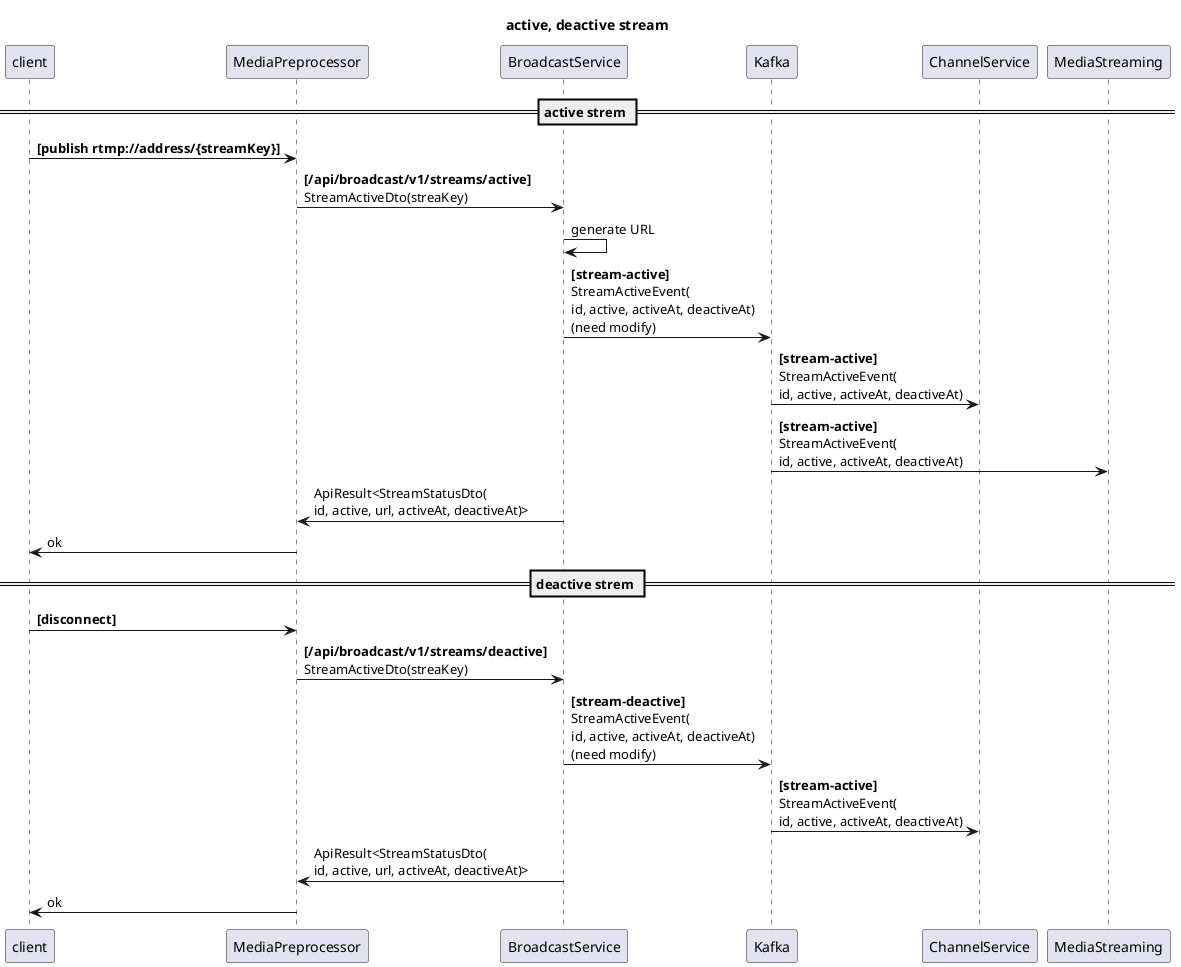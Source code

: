 @startuml "active_stream_sequence"

title "active, deactive stream"

participant client
participant MediaPreprocessor
participant BroadcastService
participant Kafka
participant ChannelService
participant MediaStreaming

== active strem ==

client -> MediaPreprocessor : <b>[publish rtmp://address/{streamKey}]

MediaPreprocessor -> BroadcastService : <b>[/api/broadcast/v1/streams/active]\nStreamActiveDto(streaKey)

BroadcastService -> BroadcastService : generate URL

BroadcastService -> Kafka : <b>[stream-active]\nStreamActiveEvent(\nid, active, activeAt, deactiveAt)\n(need modify)

Kafka -> ChannelService : <b>[stream-active]\nStreamActiveEvent(\nid, active, activeAt, deactiveAt)

Kafka -> MediaStreaming : <b>[stream-active]\nStreamActiveEvent(\nid, active, activeAt, deactiveAt)

MediaPreprocessor <- BroadcastService : ApiResult<StreamStatusDto(\nid, active, url, activeAt, deactiveAt)>

client <- MediaPreprocessor : ok

== deactive strem ==

client -> MediaPreprocessor : <b>[disconnect]

MediaPreprocessor -> BroadcastService : <b>[/api/broadcast/v1/streams/deactive]\nStreamActiveDto(streaKey)

BroadcastService -> Kafka : <b>[stream-deactive]\nStreamActiveEvent(\nid, active, activeAt, deactiveAt)\n(need modify)

Kafka -> ChannelService : <b>[stream-active]\nStreamActiveEvent(\nid, active, activeAt, deactiveAt)

MediaPreprocessor <- BroadcastService : ApiResult<StreamStatusDto(\nid, active, url, activeAt, deactiveAt)>

client <- MediaPreprocessor : ok
